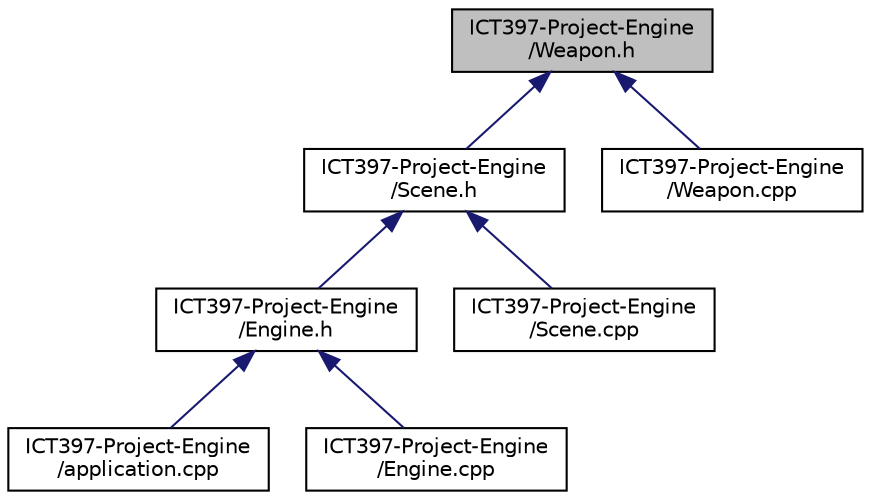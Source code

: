 digraph "ICT397-Project-Engine/Weapon.h"
{
 // LATEX_PDF_SIZE
  edge [fontname="Helvetica",fontsize="10",labelfontname="Helvetica",labelfontsize="10"];
  node [fontname="Helvetica",fontsize="10",shape=record];
  Node1 [label="ICT397-Project-Engine\l/Weapon.h",height=0.2,width=0.4,color="black", fillcolor="grey75", style="filled", fontcolor="black",tooltip=" "];
  Node1 -> Node2 [dir="back",color="midnightblue",fontsize="10",style="solid"];
  Node2 [label="ICT397-Project-Engine\l/Scene.h",height=0.2,width=0.4,color="black", fillcolor="white", style="filled",URL="$_scene_8h.html",tooltip=" "];
  Node2 -> Node3 [dir="back",color="midnightblue",fontsize="10",style="solid"];
  Node3 [label="ICT397-Project-Engine\l/Engine.h",height=0.2,width=0.4,color="black", fillcolor="white", style="filled",URL="$_engine_8h.html",tooltip=" "];
  Node3 -> Node4 [dir="back",color="midnightblue",fontsize="10",style="solid"];
  Node4 [label="ICT397-Project-Engine\l/application.cpp",height=0.2,width=0.4,color="black", fillcolor="white", style="filled",URL="$application_8cpp.html",tooltip=" "];
  Node3 -> Node5 [dir="back",color="midnightblue",fontsize="10",style="solid"];
  Node5 [label="ICT397-Project-Engine\l/Engine.cpp",height=0.2,width=0.4,color="black", fillcolor="white", style="filled",URL="$_engine_8cpp.html",tooltip=" "];
  Node2 -> Node6 [dir="back",color="midnightblue",fontsize="10",style="solid"];
  Node6 [label="ICT397-Project-Engine\l/Scene.cpp",height=0.2,width=0.4,color="black", fillcolor="white", style="filled",URL="$_scene_8cpp.html",tooltip=" "];
  Node1 -> Node7 [dir="back",color="midnightblue",fontsize="10",style="solid"];
  Node7 [label="ICT397-Project-Engine\l/Weapon.cpp",height=0.2,width=0.4,color="black", fillcolor="white", style="filled",URL="$_weapon_8cpp.html",tooltip=" "];
}
